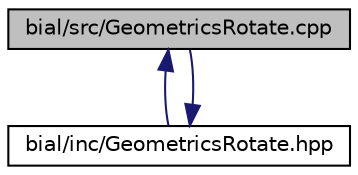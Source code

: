 digraph "bial/src/GeometricsRotate.cpp"
{
  edge [fontname="Helvetica",fontsize="10",labelfontname="Helvetica",labelfontsize="10"];
  node [fontname="Helvetica",fontsize="10",shape=record];
  Node1 [label="bial/src/GeometricsRotate.cpp",height=0.2,width=0.4,color="black", fillcolor="grey75", style="filled", fontcolor="black"];
  Node1 -> Node2 [dir="back",color="midnightblue",fontsize="10",style="solid",fontname="Helvetica"];
  Node2 [label="bial/inc/GeometricsRotate.hpp",height=0.2,width=0.4,color="black", fillcolor="white", style="filled",URL="$_geometrics_rotate_8hpp.html"];
  Node2 -> Node1 [dir="back",color="midnightblue",fontsize="10",style="solid",fontname="Helvetica"];
}
